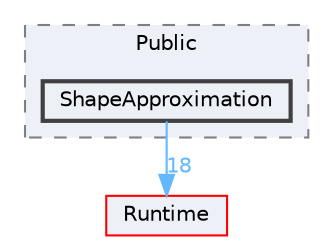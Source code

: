digraph "ShapeApproximation"
{
 // INTERACTIVE_SVG=YES
 // LATEX_PDF_SIZE
  bgcolor="transparent";
  edge [fontname=Helvetica,fontsize=10,labelfontname=Helvetica,labelfontsize=10];
  node [fontname=Helvetica,fontsize=10,shape=box,height=0.2,width=0.4];
  compound=true
  subgraph clusterdir_6404c5a9a0994bf983dcc92b0e391279 {
    graph [ bgcolor="#edf0f7", pencolor="grey50", label="Public", fontname=Helvetica,fontsize=10 style="filled,dashed", URL="dir_6404c5a9a0994bf983dcc92b0e391279.html",tooltip=""]
  dir_958fa6ce0cc13e0b1e546f620201d984 [label="ShapeApproximation", fillcolor="#edf0f7", color="grey25", style="filled,bold", URL="dir_958fa6ce0cc13e0b1e546f620201d984.html",tooltip=""];
  }
  dir_7536b172fbd480bfd146a1b1acd6856b [label="Runtime", fillcolor="#edf0f7", color="red", style="filled", URL="dir_7536b172fbd480bfd146a1b1acd6856b.html",tooltip=""];
  dir_958fa6ce0cc13e0b1e546f620201d984->dir_7536b172fbd480bfd146a1b1acd6856b [headlabel="18", labeldistance=1.5 headhref="dir_001035_000984.html" href="dir_001035_000984.html" color="steelblue1" fontcolor="steelblue1"];
}
